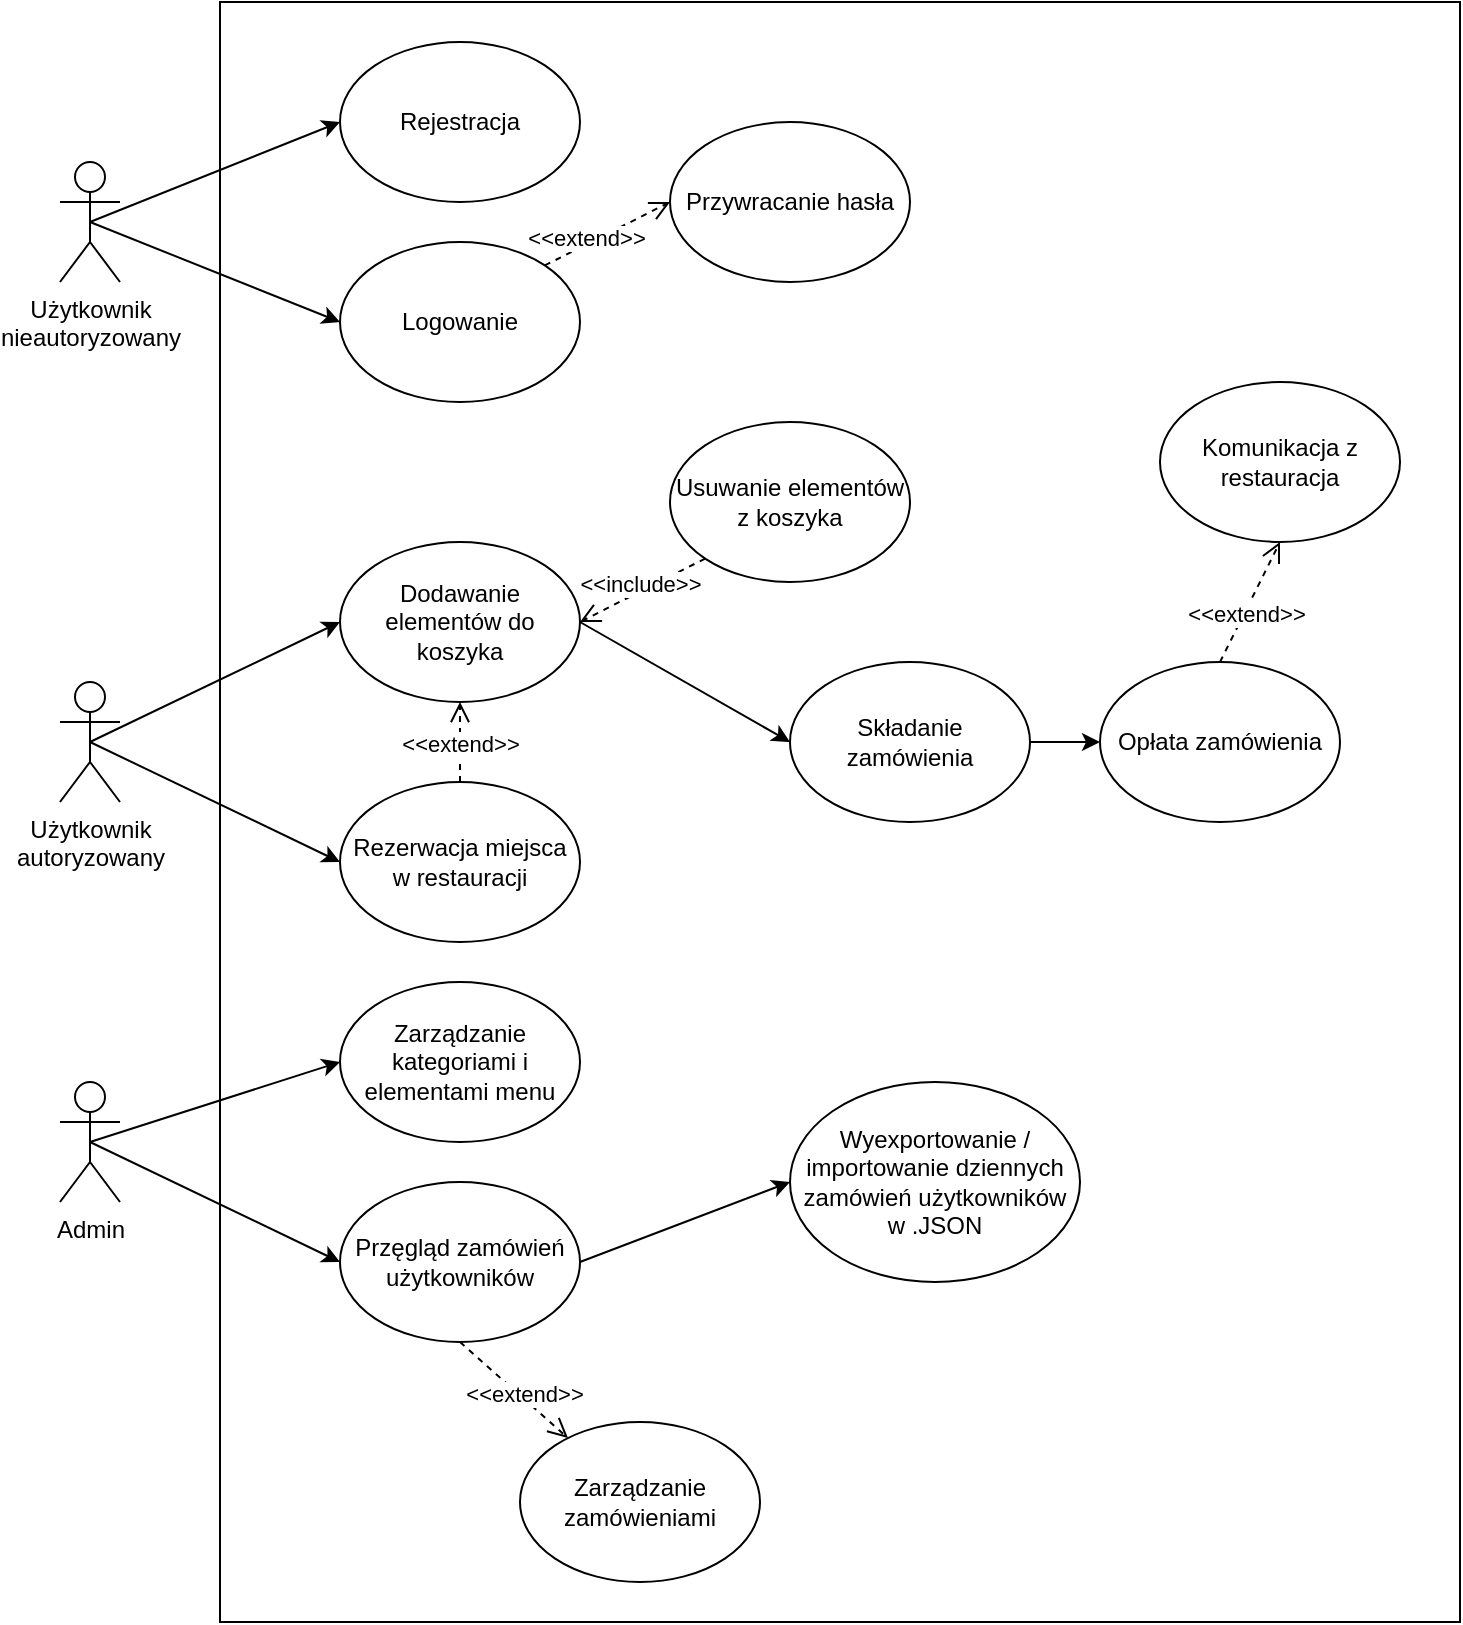<mxfile version="17.2.4" type="device"><diagram id="P4s8SzXfETWtjY8FBVm6" name="Page-1"><mxGraphModel dx="1888" dy="628" grid="1" gridSize="10" guides="1" tooltips="1" connect="1" arrows="1" fold="1" page="1" pageScale="1" pageWidth="850" pageHeight="1100" math="0" shadow="0"><root><mxCell id="0"/><mxCell id="1" parent="0"/><mxCell id="uAmP3saHMdXgE0Ry9SWT-1" value="Użytkownik &lt;br&gt;nieautoryzowany&lt;br&gt;" style="shape=umlActor;verticalLabelPosition=bottom;verticalAlign=top;html=1;outlineConnect=0;" parent="1" vertex="1"><mxGeometry y="270" width="30" height="60" as="geometry"/></mxCell><mxCell id="uAmP3saHMdXgE0Ry9SWT-2" value="" style="rounded=0;whiteSpace=wrap;html=1;" parent="1" vertex="1"><mxGeometry x="80" y="190" width="620" height="810" as="geometry"/></mxCell><mxCell id="uAmP3saHMdXgE0Ry9SWT-3" value="Rejestracja" style="ellipse;whiteSpace=wrap;html=1;" parent="1" vertex="1"><mxGeometry x="140" y="210" width="120" height="80" as="geometry"/></mxCell><mxCell id="uAmP3saHMdXgE0Ry9SWT-4" value="Logowanie" style="ellipse;whiteSpace=wrap;html=1;" parent="1" vertex="1"><mxGeometry x="140" y="310" width="120" height="80" as="geometry"/></mxCell><mxCell id="uAmP3saHMdXgE0Ry9SWT-5" value="Dodawanie elementów do koszyka" style="ellipse;whiteSpace=wrap;html=1;" parent="1" vertex="1"><mxGeometry x="140" y="460" width="120" height="80" as="geometry"/></mxCell><mxCell id="PpWOjjFLpsjyHOoJbC1y-23" style="edgeStyle=orthogonalEdgeStyle;rounded=0;orthogonalLoop=1;jettySize=auto;html=1;entryX=0;entryY=0.5;entryDx=0;entryDy=0;" edge="1" parent="1" source="uAmP3saHMdXgE0Ry9SWT-11" target="uAmP3saHMdXgE0Ry9SWT-21"><mxGeometry relative="1" as="geometry"/></mxCell><mxCell id="uAmP3saHMdXgE0Ry9SWT-11" value="Składanie zamówienia" style="ellipse;whiteSpace=wrap;html=1;" parent="1" vertex="1"><mxGeometry x="365" y="520" width="120" height="80" as="geometry"/></mxCell><mxCell id="uAmP3saHMdXgE0Ry9SWT-15" value="Admin" style="shape=umlActor;verticalLabelPosition=bottom;verticalAlign=top;html=1;" parent="1" vertex="1"><mxGeometry y="730" width="30" height="60" as="geometry"/></mxCell><mxCell id="uAmP3saHMdXgE0Ry9SWT-16" value="Usuwanie elementów z koszyka" style="ellipse;whiteSpace=wrap;html=1;" parent="1" vertex="1"><mxGeometry x="305" y="400" width="120" height="80" as="geometry"/></mxCell><mxCell id="uAmP3saHMdXgE0Ry9SWT-17" value="&amp;lt;&amp;lt;include&amp;gt;&amp;gt;" style="html=1;verticalAlign=bottom;endArrow=open;dashed=1;endSize=8;rounded=0;exitX=0;exitY=1;exitDx=0;exitDy=0;entryX=1;entryY=0.5;entryDx=0;entryDy=0;" parent="1" source="uAmP3saHMdXgE0Ry9SWT-16" target="uAmP3saHMdXgE0Ry9SWT-5" edge="1"><mxGeometry x="0.108" y="5" relative="1" as="geometry"><mxPoint x="377.574" y="641.716" as="sourcePoint"/><mxPoint x="260" y="560" as="targetPoint"/><mxPoint as="offset"/></mxGeometry></mxCell><mxCell id="uAmP3saHMdXgE0Ry9SWT-19" value="Przywracanie hasła" style="ellipse;whiteSpace=wrap;html=1;" parent="1" vertex="1"><mxGeometry x="305" y="250" width="120" height="80" as="geometry"/></mxCell><mxCell id="uAmP3saHMdXgE0Ry9SWT-20" value="&amp;lt;&amp;lt;extend&amp;gt;&amp;gt;" style="html=1;verticalAlign=bottom;endArrow=open;dashed=1;endSize=8;rounded=0;exitX=1;exitY=0;exitDx=0;exitDy=0;entryX=0;entryY=0.5;entryDx=0;entryDy=0;" parent="1" source="uAmP3saHMdXgE0Ry9SWT-4" target="uAmP3saHMdXgE0Ry9SWT-19" edge="1"><mxGeometry x="-0.416" y="-5" relative="1" as="geometry"><mxPoint x="600" y="280" as="sourcePoint"/><mxPoint x="440" y="330" as="targetPoint"/><mxPoint as="offset"/></mxGeometry></mxCell><mxCell id="uAmP3saHMdXgE0Ry9SWT-21" value="Opłata zamówienia" style="ellipse;whiteSpace=wrap;html=1;" parent="1" vertex="1"><mxGeometry x="520" y="520" width="120" height="80" as="geometry"/></mxCell><mxCell id="uAmP3saHMdXgE0Ry9SWT-25" value="Komunikacja z restauracja" style="ellipse;whiteSpace=wrap;html=1;" parent="1" vertex="1"><mxGeometry x="550" y="380" width="120" height="80" as="geometry"/></mxCell><mxCell id="uAmP3saHMdXgE0Ry9SWT-26" value="&amp;lt;&amp;lt;extend&amp;gt;&amp;gt;" style="html=1;verticalAlign=bottom;endArrow=open;dashed=1;endSize=8;rounded=0;exitX=0.5;exitY=0;exitDx=0;exitDy=0;entryX=0.5;entryY=1;entryDx=0;entryDy=0;" parent="1" source="uAmP3saHMdXgE0Ry9SWT-21" target="uAmP3saHMdXgE0Ry9SWT-25" edge="1"><mxGeometry x="-0.416" y="-5" relative="1" as="geometry"><mxPoint x="549.996" y="421.716" as="sourcePoint"/><mxPoint x="597.57" y="370" as="targetPoint"/><mxPoint as="offset"/></mxGeometry></mxCell><mxCell id="uAmP3saHMdXgE0Ry9SWT-30" value="Zarządzanie kategoriami i elementami menu" style="ellipse;whiteSpace=wrap;html=1;" parent="1" vertex="1"><mxGeometry x="140" y="680" width="120" height="80" as="geometry"/></mxCell><mxCell id="uAmP3saHMdXgE0Ry9SWT-34" value="Przęgląd zamówień użytkowników" style="ellipse;whiteSpace=wrap;html=1;" parent="1" vertex="1"><mxGeometry x="140" y="780" width="120" height="80" as="geometry"/></mxCell><mxCell id="uAmP3saHMdXgE0Ry9SWT-36" value="Wyexportowanie /&lt;br&gt;importowanie dziennych zamówień użytkowników w .JSON" style="ellipse;whiteSpace=wrap;html=1;" parent="1" vertex="1"><mxGeometry x="365" y="730" width="145" height="100" as="geometry"/></mxCell><mxCell id="uAmP3saHMdXgE0Ry9SWT-38" value="Zarządzanie zamówieniami" style="ellipse;whiteSpace=wrap;html=1;" parent="1" vertex="1"><mxGeometry x="230" y="900" width="120" height="80" as="geometry"/></mxCell><mxCell id="PvTiu8i7SZT4SLeJGWw0-1" value="Rezerwacja miejsca w restauracji" style="ellipse;whiteSpace=wrap;html=1;" parent="1" vertex="1"><mxGeometry x="140" y="580" width="120" height="80" as="geometry"/></mxCell><mxCell id="PvTiu8i7SZT4SLeJGWw0-4" value="&amp;lt;&amp;lt;extend&amp;gt;&amp;gt;" style="html=1;verticalAlign=bottom;endArrow=open;dashed=1;endSize=8;rounded=0;exitX=0.5;exitY=0;exitDx=0;exitDy=0;entryX=0.5;entryY=1;entryDx=0;entryDy=0;" parent="1" source="PvTiu8i7SZT4SLeJGWw0-1" target="uAmP3saHMdXgE0Ry9SWT-5" edge="1"><mxGeometry x="-0.5" relative="1" as="geometry"><mxPoint x="469.996" y="389.996" as="sourcePoint"/><mxPoint x="527.57" y="298.28" as="targetPoint"/><mxPoint as="offset"/></mxGeometry></mxCell><mxCell id="PpWOjjFLpsjyHOoJbC1y-1" value="Użytkownik &lt;br&gt;autoryzowany" style="shape=umlActor;verticalLabelPosition=bottom;verticalAlign=top;html=1;outlineConnect=0;" vertex="1" parent="1"><mxGeometry y="530" width="30" height="60" as="geometry"/></mxCell><mxCell id="PpWOjjFLpsjyHOoJbC1y-5" value="" style="endArrow=classic;html=1;rounded=0;entryX=0;entryY=0.5;entryDx=0;entryDy=0;exitX=0.5;exitY=0.5;exitDx=0;exitDy=0;exitPerimeter=0;" edge="1" parent="1" source="uAmP3saHMdXgE0Ry9SWT-1" target="uAmP3saHMdXgE0Ry9SWT-4"><mxGeometry width="50" height="50" relative="1" as="geometry"><mxPoint x="-30" y="440" as="sourcePoint"/><mxPoint x="20" y="390" as="targetPoint"/></mxGeometry></mxCell><mxCell id="PpWOjjFLpsjyHOoJbC1y-7" value="" style="endArrow=classic;html=1;rounded=0;exitX=0.5;exitY=0.5;exitDx=0;exitDy=0;exitPerimeter=0;entryX=0;entryY=0.5;entryDx=0;entryDy=0;" edge="1" parent="1" source="PpWOjjFLpsjyHOoJbC1y-1" target="PvTiu8i7SZT4SLeJGWw0-1"><mxGeometry width="50" height="50" relative="1" as="geometry"><mxPoint x="20" y="420" as="sourcePoint"/><mxPoint x="70" y="370" as="targetPoint"/></mxGeometry></mxCell><mxCell id="PpWOjjFLpsjyHOoJbC1y-8" value="" style="endArrow=classic;html=1;rounded=0;exitX=0.5;exitY=0.5;exitDx=0;exitDy=0;exitPerimeter=0;entryX=0;entryY=0.5;entryDx=0;entryDy=0;" edge="1" parent="1" source="PpWOjjFLpsjyHOoJbC1y-1" target="uAmP3saHMdXgE0Ry9SWT-5"><mxGeometry width="50" height="50" relative="1" as="geometry"><mxPoint x="100" y="570" as="sourcePoint"/><mxPoint x="150" y="520" as="targetPoint"/></mxGeometry></mxCell><mxCell id="PpWOjjFLpsjyHOoJbC1y-9" value="" style="endArrow=classic;html=1;rounded=0;exitX=0.5;exitY=0.5;exitDx=0;exitDy=0;exitPerimeter=0;entryX=0;entryY=0.5;entryDx=0;entryDy=0;" edge="1" parent="1" source="uAmP3saHMdXgE0Ry9SWT-1" target="uAmP3saHMdXgE0Ry9SWT-3"><mxGeometry width="50" height="50" relative="1" as="geometry"><mxPoint x="60" y="270" as="sourcePoint"/><mxPoint x="110" y="220" as="targetPoint"/></mxGeometry></mxCell><mxCell id="PpWOjjFLpsjyHOoJbC1y-11" value="" style="endArrow=classic;html=1;rounded=0;exitX=1;exitY=0.5;exitDx=0;exitDy=0;entryX=0;entryY=0.5;entryDx=0;entryDy=0;" edge="1" parent="1" source="uAmP3saHMdXgE0Ry9SWT-5" target="uAmP3saHMdXgE0Ry9SWT-11"><mxGeometry width="50" height="50" relative="1" as="geometry"><mxPoint x="330" y="540" as="sourcePoint"/><mxPoint x="380" y="490" as="targetPoint"/></mxGeometry></mxCell><mxCell id="PpWOjjFLpsjyHOoJbC1y-12" value="" style="endArrow=classic;html=1;rounded=0;exitX=0.5;exitY=0.5;exitDx=0;exitDy=0;exitPerimeter=0;entryX=0;entryY=0.5;entryDx=0;entryDy=0;" edge="1" parent="1" source="uAmP3saHMdXgE0Ry9SWT-15" target="uAmP3saHMdXgE0Ry9SWT-30"><mxGeometry width="50" height="50" relative="1" as="geometry"><mxPoint x="160" y="780" as="sourcePoint"/><mxPoint x="210" y="730" as="targetPoint"/></mxGeometry></mxCell><mxCell id="PpWOjjFLpsjyHOoJbC1y-13" value="" style="endArrow=classic;html=1;rounded=0;exitX=0.5;exitY=0.5;exitDx=0;exitDy=0;exitPerimeter=0;entryX=0;entryY=0.5;entryDx=0;entryDy=0;" edge="1" parent="1" source="uAmP3saHMdXgE0Ry9SWT-15" target="uAmP3saHMdXgE0Ry9SWT-34"><mxGeometry width="50" height="50" relative="1" as="geometry"><mxPoint y="760" as="sourcePoint"/><mxPoint x="50" y="710" as="targetPoint"/></mxGeometry></mxCell><mxCell id="PpWOjjFLpsjyHOoJbC1y-14" value="&amp;lt;&amp;lt;extend&amp;gt;&amp;gt;" style="html=1;verticalAlign=bottom;endArrow=open;dashed=1;endSize=8;rounded=0;exitX=0.5;exitY=1;exitDx=0;exitDy=0;" edge="1" parent="1" source="uAmP3saHMdXgE0Ry9SWT-34" target="uAmP3saHMdXgE0Ry9SWT-38"><mxGeometry x="0.304" y="-5" relative="1" as="geometry"><mxPoint x="305" y="770" as="sourcePoint"/><mxPoint x="364.445" y="736.032" as="targetPoint"/><mxPoint as="offset"/></mxGeometry></mxCell><mxCell id="PpWOjjFLpsjyHOoJbC1y-22" value="" style="endArrow=classic;html=1;rounded=0;exitX=1;exitY=0.5;exitDx=0;exitDy=0;entryX=0;entryY=0.5;entryDx=0;entryDy=0;" edge="1" parent="1" source="uAmP3saHMdXgE0Ry9SWT-34" target="uAmP3saHMdXgE0Ry9SWT-36"><mxGeometry width="50" height="50" relative="1" as="geometry"><mxPoint x="310" y="840" as="sourcePoint"/><mxPoint x="360" y="790" as="targetPoint"/></mxGeometry></mxCell></root></mxGraphModel></diagram></mxfile>
